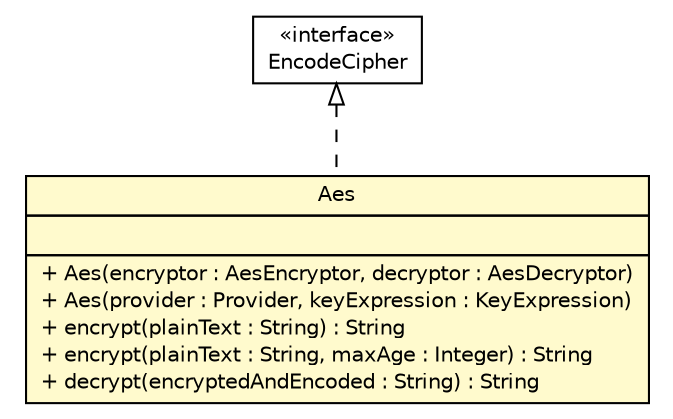 #!/usr/local/bin/dot
#
# Class diagram 
# Generated by UMLGraph version R5_6-24-gf6e263 (http://www.umlgraph.org/)
#

digraph G {
	edge [fontname="Helvetica",fontsize=10,labelfontname="Helvetica",labelfontsize=10];
	node [fontname="Helvetica",fontsize=10,shape=plaintext];
	nodesep=0.25;
	ranksep=0.5;
	// com.yirendai.oss.lib.common.crypto.Aes
	c388 [label=<<table title="com.yirendai.oss.lib.common.crypto.Aes" border="0" cellborder="1" cellspacing="0" cellpadding="2" port="p" bgcolor="lemonChiffon" href="./Aes.html">
		<tr><td><table border="0" cellspacing="0" cellpadding="1">
<tr><td align="center" balign="center"> Aes </td></tr>
		</table></td></tr>
		<tr><td><table border="0" cellspacing="0" cellpadding="1">
<tr><td align="left" balign="left">  </td></tr>
		</table></td></tr>
		<tr><td><table border="0" cellspacing="0" cellpadding="1">
<tr><td align="left" balign="left"> + Aes(encryptor : AesEncryptor, decryptor : AesDecryptor) </td></tr>
<tr><td align="left" balign="left"> + Aes(provider : Provider, keyExpression : KeyExpression) </td></tr>
<tr><td align="left" balign="left"> + encrypt(plainText : String) : String </td></tr>
<tr><td align="left" balign="left"> + encrypt(plainText : String, maxAge : Integer) : String </td></tr>
<tr><td align="left" balign="left"> + decrypt(encryptedAndEncoded : String) : String </td></tr>
		</table></td></tr>
		</table>>, URL="./Aes.html", fontname="Helvetica", fontcolor="black", fontsize=10.0];
	// com.yirendai.oss.lib.common.crypto.EncodeCipher
	c402 [label=<<table title="com.yirendai.oss.lib.common.crypto.EncodeCipher" border="0" cellborder="1" cellspacing="0" cellpadding="2" port="p" href="./EncodeCipher.html">
		<tr><td><table border="0" cellspacing="0" cellpadding="1">
<tr><td align="center" balign="center"> &#171;interface&#187; </td></tr>
<tr><td align="center" balign="center"> EncodeCipher </td></tr>
		</table></td></tr>
		</table>>, URL="./EncodeCipher.html", fontname="Helvetica", fontcolor="black", fontsize=10.0];
	//com.yirendai.oss.lib.common.crypto.Aes implements com.yirendai.oss.lib.common.crypto.EncodeCipher
	c402:p -> c388:p [dir=back,arrowtail=empty,style=dashed];
}


